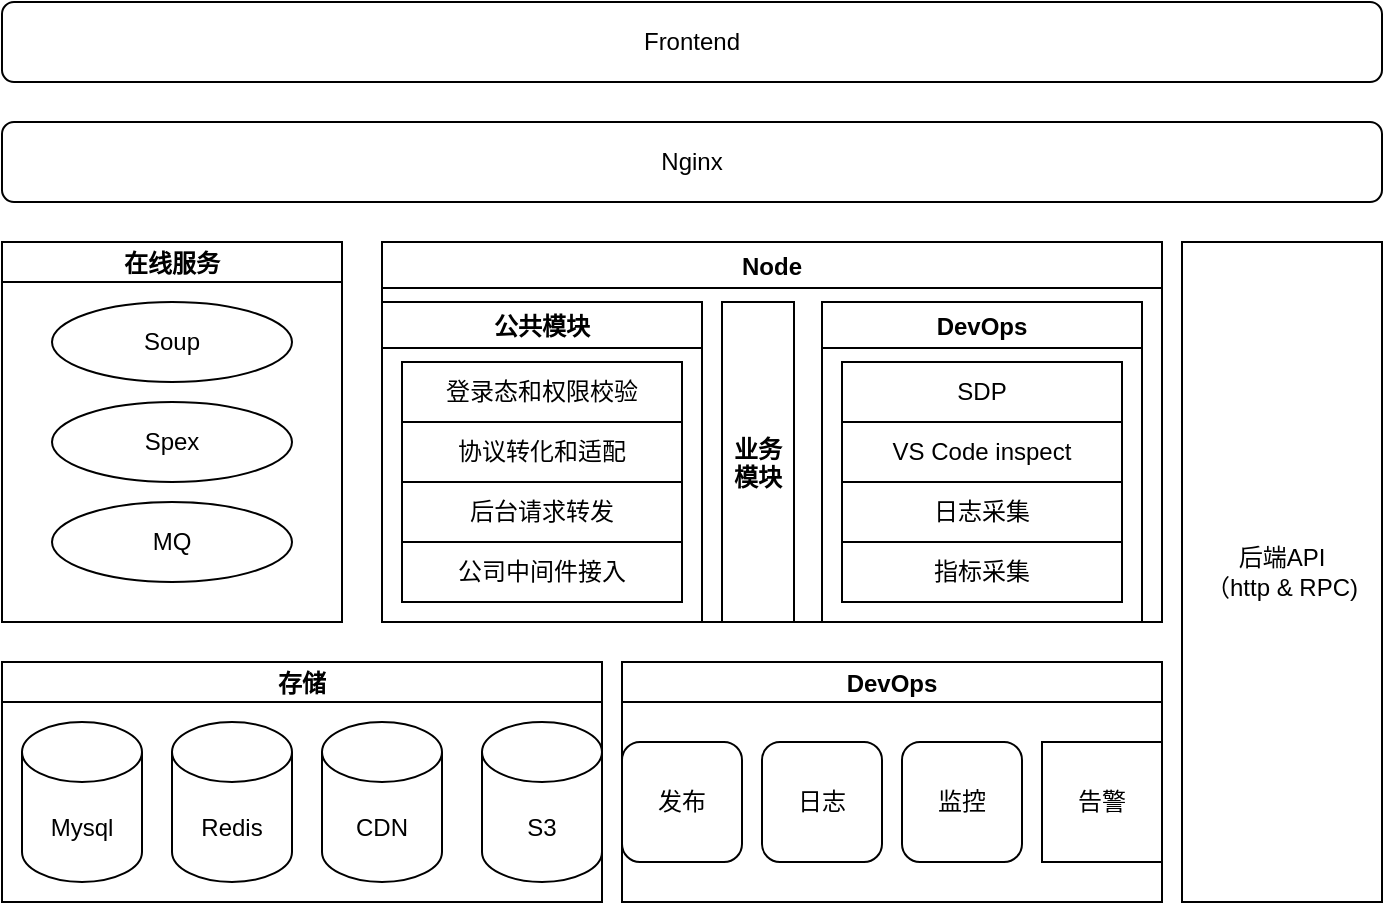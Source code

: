 <mxfile version="16.0.3" type="github" pages="2">
  <diagram id="CtvMSE1Zbj4kbvi3Oi7u" name="Page-1">
    <mxGraphModel dx="1298" dy="809" grid="1" gridSize="10" guides="1" tooltips="1" connect="1" arrows="1" fold="1" page="1" pageScale="1" pageWidth="827" pageHeight="1169" math="0" shadow="0">
      <root>
        <mxCell id="0" />
        <mxCell id="1" parent="0" />
        <mxCell id="_omh7h0iEEWNdFNj-oxz-1" value="Nginx" style="rounded=1;whiteSpace=wrap;html=1;" vertex="1" parent="1">
          <mxGeometry x="60" y="90" width="690" height="40" as="geometry" />
        </mxCell>
        <mxCell id="_omh7h0iEEWNdFNj-oxz-11" value="在线服务" style="swimlane;startSize=20;" vertex="1" parent="1">
          <mxGeometry x="60" y="150" width="170" height="190" as="geometry" />
        </mxCell>
        <mxCell id="_omh7h0iEEWNdFNj-oxz-5" value="Soup" style="ellipse;whiteSpace=wrap;html=1;" vertex="1" parent="_omh7h0iEEWNdFNj-oxz-11">
          <mxGeometry x="25" y="30" width="120" height="40" as="geometry" />
        </mxCell>
        <mxCell id="_omh7h0iEEWNdFNj-oxz-6" value="Spex" style="ellipse;whiteSpace=wrap;html=1;" vertex="1" parent="_omh7h0iEEWNdFNj-oxz-11">
          <mxGeometry x="25" y="80" width="120" height="40" as="geometry" />
        </mxCell>
        <mxCell id="_omh7h0iEEWNdFNj-oxz-18" value="MQ" style="ellipse;whiteSpace=wrap;html=1;" vertex="1" parent="_omh7h0iEEWNdFNj-oxz-11">
          <mxGeometry x="25" y="130" width="120" height="40" as="geometry" />
        </mxCell>
        <mxCell id="_omh7h0iEEWNdFNj-oxz-12" value="存储" style="swimlane;startSize=20;" vertex="1" parent="1">
          <mxGeometry x="60" y="360" width="300" height="120" as="geometry">
            <mxRectangle x="230" y="370" width="60" height="20" as="alternateBounds" />
          </mxGeometry>
        </mxCell>
        <mxCell id="_omh7h0iEEWNdFNj-oxz-13" value="Mysql" style="shape=cylinder3;whiteSpace=wrap;html=1;boundedLbl=1;backgroundOutline=1;size=15;" vertex="1" parent="_omh7h0iEEWNdFNj-oxz-12">
          <mxGeometry x="10" y="30" width="60" height="80" as="geometry" />
        </mxCell>
        <mxCell id="_omh7h0iEEWNdFNj-oxz-14" value="Redis" style="shape=cylinder3;whiteSpace=wrap;html=1;boundedLbl=1;backgroundOutline=1;size=15;" vertex="1" parent="_omh7h0iEEWNdFNj-oxz-12">
          <mxGeometry x="85" y="30" width="60" height="80" as="geometry" />
        </mxCell>
        <mxCell id="_omh7h0iEEWNdFNj-oxz-15" value="CDN" style="shape=cylinder3;whiteSpace=wrap;html=1;boundedLbl=1;backgroundOutline=1;size=15;" vertex="1" parent="_omh7h0iEEWNdFNj-oxz-12">
          <mxGeometry x="160" y="30" width="60" height="80" as="geometry" />
        </mxCell>
        <mxCell id="_omh7h0iEEWNdFNj-oxz-16" value="S3" style="shape=cylinder3;whiteSpace=wrap;html=1;boundedLbl=1;backgroundOutline=1;size=15;" vertex="1" parent="_omh7h0iEEWNdFNj-oxz-12">
          <mxGeometry x="240" y="30" width="60" height="80" as="geometry" />
        </mxCell>
        <mxCell id="_omh7h0iEEWNdFNj-oxz-19" value="DevOps" style="swimlane;startSize=20;" vertex="1" parent="1">
          <mxGeometry x="370" y="360" width="270" height="120" as="geometry">
            <mxRectangle x="230" y="370" width="60" height="20" as="alternateBounds" />
          </mxGeometry>
        </mxCell>
        <mxCell id="_omh7h0iEEWNdFNj-oxz-25" value="发布" style="rounded=1;whiteSpace=wrap;html=1;" vertex="1" parent="_omh7h0iEEWNdFNj-oxz-19">
          <mxGeometry y="40" width="60" height="60" as="geometry" />
        </mxCell>
        <mxCell id="_omh7h0iEEWNdFNj-oxz-26" value="日志" style="rounded=1;whiteSpace=wrap;html=1;" vertex="1" parent="_omh7h0iEEWNdFNj-oxz-19">
          <mxGeometry x="70" y="40" width="60" height="60" as="geometry" />
        </mxCell>
        <mxCell id="_omh7h0iEEWNdFNj-oxz-27" value="监控" style="rounded=1;whiteSpace=wrap;html=1;" vertex="1" parent="_omh7h0iEEWNdFNj-oxz-19">
          <mxGeometry x="140" y="40" width="60" height="60" as="geometry" />
        </mxCell>
        <mxCell id="_omh7h0iEEWNdFNj-oxz-28" value="告警" style="rounded=1;whiteSpace=wrap;html=1;arcSize=0;" vertex="1" parent="_omh7h0iEEWNdFNj-oxz-19">
          <mxGeometry x="210" y="40" width="60" height="60" as="geometry" />
        </mxCell>
        <mxCell id="_omh7h0iEEWNdFNj-oxz-30" value="后端API&lt;br&gt;（http &amp;amp; RPC)" style="rounded=0;whiteSpace=wrap;html=1;" vertex="1" parent="1">
          <mxGeometry x="650" y="150" width="100" height="330" as="geometry" />
        </mxCell>
        <mxCell id="_omh7h0iEEWNdFNj-oxz-32" value="Frontend" style="rounded=1;whiteSpace=wrap;html=1;" vertex="1" parent="1">
          <mxGeometry x="60" y="30" width="690" height="40" as="geometry" />
        </mxCell>
        <mxCell id="_omh7h0iEEWNdFNj-oxz-33" value="Node" style="swimlane;" vertex="1" parent="1">
          <mxGeometry x="250" y="150" width="390" height="190" as="geometry" />
        </mxCell>
        <mxCell id="_omh7h0iEEWNdFNj-oxz-38" value="公共模块" style="swimlane;" vertex="1" parent="_omh7h0iEEWNdFNj-oxz-33">
          <mxGeometry y="30" width="160" height="160" as="geometry" />
        </mxCell>
        <mxCell id="_omh7h0iEEWNdFNj-oxz-35" value="后台请求转发" style="rounded=0;whiteSpace=wrap;html=1;" vertex="1" parent="_omh7h0iEEWNdFNj-oxz-38">
          <mxGeometry x="10" y="90" width="140" height="30" as="geometry" />
        </mxCell>
        <mxCell id="_omh7h0iEEWNdFNj-oxz-36" value="协议转化和适配" style="rounded=0;whiteSpace=wrap;html=1;" vertex="1" parent="_omh7h0iEEWNdFNj-oxz-38">
          <mxGeometry x="10" y="60" width="140" height="30" as="geometry" />
        </mxCell>
        <mxCell id="_omh7h0iEEWNdFNj-oxz-34" value="登录态和权限校验" style="rounded=0;whiteSpace=wrap;html=1;" vertex="1" parent="_omh7h0iEEWNdFNj-oxz-38">
          <mxGeometry x="10" y="30" width="140" height="30" as="geometry" />
        </mxCell>
        <mxCell id="_omh7h0iEEWNdFNj-oxz-39" value="公司中间件接入" style="rounded=0;whiteSpace=wrap;html=1;" vertex="1" parent="_omh7h0iEEWNdFNj-oxz-38">
          <mxGeometry x="10" y="120" width="140" height="30" as="geometry" />
        </mxCell>
        <mxCell id="_omh7h0iEEWNdFNj-oxz-40" value="DevOps" style="swimlane;" vertex="1" parent="_omh7h0iEEWNdFNj-oxz-33">
          <mxGeometry x="220" y="30" width="160" height="160" as="geometry" />
        </mxCell>
        <mxCell id="_omh7h0iEEWNdFNj-oxz-41" value="日志采集" style="rounded=0;whiteSpace=wrap;html=1;" vertex="1" parent="_omh7h0iEEWNdFNj-oxz-40">
          <mxGeometry x="10" y="90" width="140" height="30" as="geometry" />
        </mxCell>
        <mxCell id="_omh7h0iEEWNdFNj-oxz-42" value="VS Code inspect" style="rounded=0;whiteSpace=wrap;html=1;" vertex="1" parent="_omh7h0iEEWNdFNj-oxz-40">
          <mxGeometry x="10" y="60" width="140" height="30" as="geometry" />
        </mxCell>
        <mxCell id="_omh7h0iEEWNdFNj-oxz-43" value="SDP" style="rounded=0;whiteSpace=wrap;html=1;" vertex="1" parent="_omh7h0iEEWNdFNj-oxz-40">
          <mxGeometry x="10" y="30" width="140" height="30" as="geometry" />
        </mxCell>
        <mxCell id="_omh7h0iEEWNdFNj-oxz-44" value="指标采集" style="rounded=0;whiteSpace=wrap;html=1;" vertex="1" parent="_omh7h0iEEWNdFNj-oxz-40">
          <mxGeometry x="10" y="120" width="140" height="30" as="geometry" />
        </mxCell>
        <mxCell id="_omh7h0iEEWNdFNj-oxz-45" value="业务&#xa;模块" style="swimlane;startSize=160;" vertex="1" parent="_omh7h0iEEWNdFNj-oxz-33">
          <mxGeometry x="170" y="30" width="36" height="160" as="geometry" />
        </mxCell>
      </root>
    </mxGraphModel>
  </diagram>
  <diagram id="k-ERKfIDGBr4oISlp8fD" name="Page-2">
    <mxGraphModel dx="2125" dy="809" grid="1" gridSize="10" guides="1" tooltips="1" connect="1" arrows="1" fold="1" page="1" pageScale="1" pageWidth="827" pageHeight="1169" math="0" shadow="0">
      <root>
        <mxCell id="Sr8FCaOU_ZHiuoabrU9N-0" />
        <mxCell id="Sr8FCaOU_ZHiuoabrU9N-1" parent="Sr8FCaOU_ZHiuoabrU9N-0" />
        <mxCell id="g99SLsFv9ZjzwcPQnWwh-0" value="Nginx （SRE)" style="rounded=1;whiteSpace=wrap;html=1;" vertex="1" parent="Sr8FCaOU_ZHiuoabrU9N-1">
          <mxGeometry y="510" width="660" height="40" as="geometry" />
        </mxCell>
        <mxCell id="wr5LOfuqRqgI25RVpkvA-0" value="&lt;span&gt;Mysql / redis / clickhouse / USS&lt;/span&gt;" style="shape=cylinder3;whiteSpace=wrap;html=1;boundedLbl=1;backgroundOutline=1;size=15;" vertex="1" parent="Sr8FCaOU_ZHiuoabrU9N-1">
          <mxGeometry y="1020" width="490" height="70" as="geometry" />
        </mxCell>
        <mxCell id="wr5LOfuqRqgI25RVpkvA-2" value="Node" style="swimlane;" vertex="1" parent="Sr8FCaOU_ZHiuoabrU9N-1">
          <mxGeometry y="560" width="490" height="440" as="geometry" />
        </mxCell>
        <mxCell id="wr5LOfuqRqgI25RVpkvA-21" value="Kopiest" style="swimlane;startSize=0;fontSize=14;fillColor=#ffe6cc;strokeColor=#d79b00;dashed=1;" vertex="1" parent="wr5LOfuqRqgI25RVpkvA-2">
          <mxGeometry y="290" width="490" height="150" as="geometry" />
        </mxCell>
        <mxCell id="wr5LOfuqRqgI25RVpkvA-23" value="kopiest-soup" style="rounded=1;whiteSpace=wrap;html=1;fillColor=#fff2cc;strokeColor=#d6b656;" vertex="1" parent="wr5LOfuqRqgI25RVpkvA-21">
          <mxGeometry x="120" y="30" width="100" height="30" as="geometry" />
        </mxCell>
        <mxCell id="wr5LOfuqRqgI25RVpkvA-26" value="kopiest-healthcheck" style="rounded=1;whiteSpace=wrap;html=1;" vertex="1" parent="wr5LOfuqRqgI25RVpkvA-21">
          <mxGeometry x="228.5" y="30" width="125" height="30" as="geometry" />
        </mxCell>
        <mxCell id="wr5LOfuqRqgI25RVpkvA-27" value="kopiest-redis" style="rounded=1;whiteSpace=wrap;html=1;" vertex="1" parent="wr5LOfuqRqgI25RVpkvA-21">
          <mxGeometry x="135" y="70" width="110" height="30" as="geometry" />
        </mxCell>
        <mxCell id="wr5LOfuqRqgI25RVpkvA-28" value="kopiest-cache" style="rounded=1;whiteSpace=wrap;html=1;" vertex="1" parent="wr5LOfuqRqgI25RVpkvA-21">
          <mxGeometry x="253.5" y="70" width="100" height="30" as="geometry" />
        </mxCell>
        <mxCell id="wr5LOfuqRqgI25RVpkvA-31" value="File" style="rounded=1;whiteSpace=wrap;html=1;fillColor=#f8cecc;strokeColor=#b85450;" vertex="1" parent="wr5LOfuqRqgI25RVpkvA-21">
          <mxGeometry x="135" y="110" width="105" height="30" as="geometry" />
        </mxCell>
        <mxCell id="wr5LOfuqRqgI25RVpkvA-32" value="Prototype" style="rounded=1;whiteSpace=wrap;html=1;fillColor=#f8cecc;strokeColor=#b85450;" vertex="1" parent="wr5LOfuqRqgI25RVpkvA-21">
          <mxGeometry x="253.5" y="110" width="100" height="30" as="geometry" />
        </mxCell>
        <mxCell id="wr5LOfuqRqgI25RVpkvA-24" value="kopiest-logger" style="rounded=1;whiteSpace=wrap;html=1;fillColor=#e1d5e7;strokeColor=#9673a6;" vertex="1" parent="wr5LOfuqRqgI25RVpkvA-21">
          <mxGeometry x="363.5" y="30" width="100" height="30" as="geometry" />
        </mxCell>
        <mxCell id="wr5LOfuqRqgI25RVpkvA-29" value="kopiest-audit" style="rounded=1;whiteSpace=wrap;html=1;fillColor=#dae8fc;strokeColor=#6c8ebf;" vertex="1" parent="wr5LOfuqRqgI25RVpkvA-21">
          <mxGeometry x="364" y="70" width="100" height="30" as="geometry" />
        </mxCell>
        <mxCell id="wr5LOfuqRqgI25RVpkvA-25" value="kopiest-config" style="rounded=1;whiteSpace=wrap;html=1;" vertex="1" parent="wr5LOfuqRqgI25RVpkvA-21">
          <mxGeometry x="364" y="110" width="100" height="30" as="geometry" />
        </mxCell>
        <mxCell id="wr5LOfuqRqgI25RVpkvA-30" value="APM" style="rounded=1;whiteSpace=wrap;html=1;fillColor=#f8cecc;strokeColor=#b85450;" vertex="1" parent="wr5LOfuqRqgI25RVpkvA-21">
          <mxGeometry x="10" y="110" width="120" height="30" as="geometry" />
        </mxCell>
        <mxCell id="wr5LOfuqRqgI25RVpkvA-33" value="kopiest-clickhouse" style="rounded=1;whiteSpace=wrap;html=1;fillColor=#1ba1e2;strokeColor=#006EAF;fontColor=#ffffff;" vertex="1" parent="wr5LOfuqRqgI25RVpkvA-21">
          <mxGeometry x="10" y="70" width="120" height="30" as="geometry" />
        </mxCell>
        <mxCell id="wr5LOfuqRqgI25RVpkvA-22" value="kopiest-spex" style="rounded=1;whiteSpace=wrap;html=1;fillColor=#dae8fc;strokeColor=#6c8ebf;" vertex="1" parent="wr5LOfuqRqgI25RVpkvA-21">
          <mxGeometry x="10" y="30" width="100" height="30" as="geometry" />
        </mxCell>
        <mxCell id="Kcpnep4Vf1RQCM2zw1zm-1" value="公共模块" style="swimlane;fontSize=14;" vertex="1" parent="wr5LOfuqRqgI25RVpkvA-2">
          <mxGeometry x="10" y="30" width="130" height="240" as="geometry" />
        </mxCell>
        <mxCell id="Kcpnep4Vf1RQCM2zw1zm-2" value="登录态" style="rounded=1;whiteSpace=wrap;html=1;dashed=1;fontSize=14;fillColor=#f5f5f5;fontColor=#333333;strokeColor=#666666;" vertex="1" parent="Kcpnep4Vf1RQCM2zw1zm-1">
          <mxGeometry x="5" y="30" width="120" height="20" as="geometry" />
        </mxCell>
        <mxCell id="Kcpnep4Vf1RQCM2zw1zm-3" value="权限校验" style="rounded=1;whiteSpace=wrap;html=1;dashed=1;fontSize=14;fillColor=#f5f5f5;fontColor=#333333;strokeColor=#666666;" vertex="1" parent="Kcpnep4Vf1RQCM2zw1zm-1">
          <mxGeometry x="5" y="50" width="120" height="20" as="geometry" />
        </mxCell>
        <mxCell id="Kcpnep4Vf1RQCM2zw1zm-4" value="错误处理" style="rounded=1;whiteSpace=wrap;html=1;dashed=1;fontSize=14;fillColor=#f5f5f5;fontColor=#333333;strokeColor=#666666;" vertex="1" parent="Kcpnep4Vf1RQCM2zw1zm-1">
          <mxGeometry x="5" y="70" width="120" height="20" as="geometry" />
        </mxCell>
        <mxCell id="Kcpnep4Vf1RQCM2zw1zm-5" value="请求拦截" style="rounded=1;whiteSpace=wrap;html=1;dashed=1;fontSize=14;fillColor=#f5f5f5;fontColor=#333333;strokeColor=#666666;" vertex="1" parent="Kcpnep4Vf1RQCM2zw1zm-1">
          <mxGeometry x="5" y="90" width="120" height="20" as="geometry" />
        </mxCell>
        <mxCell id="Kcpnep4Vf1RQCM2zw1zm-6" value="参数校验" style="rounded=1;whiteSpace=wrap;html=1;dashed=1;fontSize=14;fillColor=#f5f5f5;fontColor=#333333;strokeColor=#666666;" vertex="1" parent="Kcpnep4Vf1RQCM2zw1zm-1">
          <mxGeometry x="5" y="110" width="120" height="20" as="geometry" />
        </mxCell>
        <mxCell id="Kcpnep4Vf1RQCM2zw1zm-7" value="日志格式" style="rounded=1;whiteSpace=wrap;html=1;dashed=1;fontSize=14;fillColor=#f5f5f5;fontColor=#333333;strokeColor=#666666;" vertex="1" parent="Kcpnep4Vf1RQCM2zw1zm-1">
          <mxGeometry x="5" y="130" width="120" height="20" as="geometry" />
        </mxCell>
        <mxCell id="Kcpnep4Vf1RQCM2zw1zm-8" value="接口监控" style="rounded=1;whiteSpace=wrap;html=1;dashed=1;fontSize=14;fillColor=#f5f5f5;fontColor=#333333;strokeColor=#666666;" vertex="1" parent="Kcpnep4Vf1RQCM2zw1zm-1">
          <mxGeometry x="5" y="150" width="120" height="20" as="geometry" />
        </mxCell>
        <mxCell id="Kcpnep4Vf1RQCM2zw1zm-9" value="属性上报" style="rounded=1;whiteSpace=wrap;html=1;dashed=1;fontSize=14;fillColor=#f5f5f5;fontColor=#333333;strokeColor=#666666;" vertex="1" parent="Kcpnep4Vf1RQCM2zw1zm-1">
          <mxGeometry x="5" y="170" width="120" height="20" as="geometry" />
        </mxCell>
        <mxCell id="Kcpnep4Vf1RQCM2zw1zm-10" value="运营相关" style="swimlane;fontSize=14;" vertex="1" parent="wr5LOfuqRqgI25RVpkvA-2">
          <mxGeometry x="180" y="30" width="130" height="240" as="geometry" />
        </mxCell>
        <mxCell id="Kcpnep4Vf1RQCM2zw1zm-11" value="基础镜像" style="rounded=1;whiteSpace=wrap;html=1;dashed=1;fontSize=14;fillColor=#f5f5f5;fontColor=#333333;strokeColor=#666666;" vertex="1" parent="Kcpnep4Vf1RQCM2zw1zm-10">
          <mxGeometry x="5" y="30" width="120" height="20" as="geometry" />
        </mxCell>
        <mxCell id="Kcpnep4Vf1RQCM2zw1zm-12" value="进程守护" style="rounded=1;whiteSpace=wrap;html=1;dashed=1;fontSize=14;fillColor=#f5f5f5;fontColor=#333333;strokeColor=#666666;" vertex="1" parent="Kcpnep4Vf1RQCM2zw1zm-10">
          <mxGeometry x="5" y="50" width="120" height="20" as="geometry" />
        </mxCell>
        <mxCell id="Kcpnep4Vf1RQCM2zw1zm-13" value="健康上报" style="rounded=1;whiteSpace=wrap;html=1;dashed=1;fontSize=14;fillColor=#f5f5f5;fontColor=#333333;strokeColor=#666666;" vertex="1" parent="Kcpnep4Vf1RQCM2zw1zm-10">
          <mxGeometry x="5" y="70" width="120" height="20" as="geometry" />
        </mxCell>
        <mxCell id="Kcpnep4Vf1RQCM2zw1zm-14" value="过载重启" style="rounded=1;whiteSpace=wrap;html=1;dashed=1;fontSize=14;fillColor=#f5f5f5;fontColor=#333333;strokeColor=#666666;" vertex="1" parent="Kcpnep4Vf1RQCM2zw1zm-10">
          <mxGeometry x="5" y="90" width="120" height="20" as="geometry" />
        </mxCell>
        <mxCell id="Kcpnep4Vf1RQCM2zw1zm-15" value="扩缩容策略" style="rounded=1;whiteSpace=wrap;html=1;dashed=1;fontSize=14;fillColor=#f5f5f5;fontColor=#333333;strokeColor=#666666;" vertex="1" parent="Kcpnep4Vf1RQCM2zw1zm-10">
          <mxGeometry x="5" y="110" width="120" height="20" as="geometry" />
        </mxCell>
        <mxCell id="Kcpnep4Vf1RQCM2zw1zm-16" value="接口监控" style="rounded=1;whiteSpace=wrap;html=1;dashed=1;fontSize=14;fillColor=#f5f5f5;fontColor=#333333;strokeColor=#666666;" vertex="1" parent="Kcpnep4Vf1RQCM2zw1zm-10">
          <mxGeometry x="5" y="130" width="120" height="20" as="geometry" />
        </mxCell>
        <mxCell id="Kcpnep4Vf1RQCM2zw1zm-17" value="过载告警" style="rounded=1;whiteSpace=wrap;html=1;dashed=1;fontSize=14;fillColor=#f5f5f5;fontColor=#333333;strokeColor=#666666;" vertex="1" parent="Kcpnep4Vf1RQCM2zw1zm-10">
          <mxGeometry x="5" y="150" width="120" height="20" as="geometry" />
        </mxCell>
        <mxCell id="Mthmys83MmUu0BxUl7Oh-1" value="运营系统自动接入" style="rounded=1;whiteSpace=wrap;html=1;dashed=1;fontSize=14;fillColor=#f5f5f5;fontColor=#333333;strokeColor=#666666;" vertex="1" parent="Kcpnep4Vf1RQCM2zw1zm-10">
          <mxGeometry x="5" y="170" width="120" height="20" as="geometry" />
        </mxCell>
        <mxCell id="Kcpnep4Vf1RQCM2zw1zm-19" value="开发相关" style="swimlane;fontSize=14;" vertex="1" parent="wr5LOfuqRqgI25RVpkvA-2">
          <mxGeometry x="349" y="30" width="130" height="240" as="geometry" />
        </mxCell>
        <mxCell id="Kcpnep4Vf1RQCM2zw1zm-20" value="Typescript" style="rounded=1;whiteSpace=wrap;html=1;dashed=1;fontSize=14;fillColor=#f5f5f5;fontColor=#333333;strokeColor=#666666;" vertex="1" parent="Kcpnep4Vf1RQCM2zw1zm-19">
          <mxGeometry x="5" y="50" width="120" height="20" as="geometry" />
        </mxCell>
        <mxCell id="Kcpnep4Vf1RQCM2zw1zm-21" value="eslint" style="rounded=1;whiteSpace=wrap;html=1;dashed=1;fontSize=14;fillColor=#f5f5f5;fontColor=#333333;strokeColor=#666666;" vertex="1" parent="Kcpnep4Vf1RQCM2zw1zm-19">
          <mxGeometry x="5" y="70" width="120" height="20" as="geometry" />
        </mxCell>
        <mxCell id="Kcpnep4Vf1RQCM2zw1zm-22" value="代码格式化" style="rounded=1;whiteSpace=wrap;html=1;dashed=1;fontSize=14;fillColor=#f5f5f5;fontColor=#333333;strokeColor=#666666;" vertex="1" parent="Kcpnep4Vf1RQCM2zw1zm-19">
          <mxGeometry x="5" y="70" width="120" height="20" as="geometry" />
        </mxCell>
        <mxCell id="Kcpnep4Vf1RQCM2zw1zm-23" value="自动升级" style="rounded=1;whiteSpace=wrap;html=1;dashed=1;fontSize=14;fillColor=#f5f5f5;fontColor=#333333;strokeColor=#666666;" vertex="1" parent="Kcpnep4Vf1RQCM2zw1zm-19">
          <mxGeometry x="5" y="90" width="120" height="20" as="geometry" />
        </mxCell>
        <mxCell id="Kcpnep4Vf1RQCM2zw1zm-24" value="remote inpect" style="rounded=1;whiteSpace=wrap;html=1;dashed=1;fontSize=14;fillColor=#f5f5f5;fontColor=#333333;strokeColor=#666666;" vertex="1" parent="Kcpnep4Vf1RQCM2zw1zm-19">
          <mxGeometry x="5" y="110" width="120" height="20" as="geometry" />
        </mxCell>
        <mxCell id="Kcpnep4Vf1RQCM2zw1zm-27" value="接口规范" style="rounded=1;whiteSpace=wrap;html=1;dashed=1;fontSize=14;fillColor=#f5f5f5;fontColor=#333333;strokeColor=#666666;" vertex="1" parent="Kcpnep4Vf1RQCM2zw1zm-19">
          <mxGeometry x="5" y="130" width="120" height="20" as="geometry" />
        </mxCell>
        <mxCell id="Mthmys83MmUu0BxUl7Oh-2" value="脚手架" style="rounded=1;whiteSpace=wrap;html=1;dashed=1;fontSize=14;fillColor=#f5f5f5;fontColor=#333333;strokeColor=#666666;" vertex="1" parent="Kcpnep4Vf1RQCM2zw1zm-19">
          <mxGeometry x="5" y="30" width="120" height="20" as="geometry" />
        </mxCell>
        <mxCell id="wr5LOfuqRqgI25RVpkvA-19" style="edgeStyle=orthogonalEdgeStyle;rounded=0;orthogonalLoop=1;jettySize=auto;html=1;fontSize=14;" edge="1" parent="Sr8FCaOU_ZHiuoabrU9N-1" source="wr5LOfuqRqgI25RVpkvA-33" target="wr5LOfuqRqgI25RVpkvA-20">
          <mxGeometry relative="1" as="geometry">
            <mxPoint x="-30" y="925" as="targetPoint" />
            <mxPoint x="20" y="935" as="sourcePoint" />
          </mxGeometry>
        </mxCell>
        <mxCell id="wr5LOfuqRqgI25RVpkvA-20" value="By Keyu" style="text;html=1;align=center;verticalAlign=middle;resizable=0;points=[];autosize=1;strokeColor=none;fillColor=none;fontSize=14;" vertex="1" parent="Sr8FCaOU_ZHiuoabrU9N-1">
          <mxGeometry x="-80" y="925" width="70" height="20" as="geometry" />
        </mxCell>
        <mxCell id="qa6MyWTtmKHlhfGoCFT_-0" value="支撑系统" style="rounded=0;whiteSpace=wrap;html=1;labelBackgroundColor=none;fontSize=12;fontColor=#4D4D4D;verticalAlign=top;dashed=1;" vertex="1" parent="Sr8FCaOU_ZHiuoabrU9N-1">
          <mxGeometry x="510" y="720" width="150" height="370" as="geometry" />
        </mxCell>
        <mxCell id="qa6MyWTtmKHlhfGoCFT_-1" value="grafana" style="rounded=0;whiteSpace=wrap;html=1;verticalAlign=middle;align=center;" vertex="1" parent="Sr8FCaOU_ZHiuoabrU9N-1">
          <mxGeometry x="525" y="920" width="120" height="40" as="geometry" />
        </mxCell>
        <mxCell id="qa6MyWTtmKHlhfGoCFT_-2" value="Shopee Log Platform" style="rounded=0;whiteSpace=wrap;html=1;fillColor=#e1d5e7;strokeColor=#9673a6;" vertex="1" parent="Sr8FCaOU_ZHiuoabrU9N-1">
          <mxGeometry x="525" y="870" width="120" height="40" as="geometry" />
        </mxCell>
        <mxCell id="qa6MyWTtmKHlhfGoCFT_-3" value="Soup" style="rounded=0;whiteSpace=wrap;html=1;fillColor=#fff2cc;strokeColor=#d6b656;" vertex="1" parent="Sr8FCaOU_ZHiuoabrU9N-1">
          <mxGeometry x="525" y="815" width="120" height="40" as="geometry" />
        </mxCell>
        <mxCell id="qa6MyWTtmKHlhfGoCFT_-4" value="SPACE" style="rounded=0;whiteSpace=wrap;html=1;" vertex="1" parent="Sr8FCaOU_ZHiuoabrU9N-1">
          <mxGeometry x="525" y="760" width="120" height="40" as="geometry" />
        </mxCell>
        <mxCell id="qa6MyWTtmKHlhfGoCFT_-5" value="Spex" style="rounded=0;whiteSpace=wrap;html=1;verticalAlign=middle;align=center;fillColor=#dae8fc;strokeColor=#6c8ebf;" vertex="1" parent="Sr8FCaOU_ZHiuoabrU9N-1">
          <mxGeometry x="525" y="970" width="120" height="40" as="geometry" />
        </mxCell>
        <mxCell id="qa6MyWTtmKHlhfGoCFT_-6" value="配置系统" style="rounded=0;whiteSpace=wrap;html=1;verticalAlign=middle;align=center;" vertex="1" parent="Sr8FCaOU_ZHiuoabrU9N-1">
          <mxGeometry x="525" y="1020" width="120" height="40" as="geometry" />
        </mxCell>
        <mxCell id="qa6MyWTtmKHlhfGoCFT_-7" value="后端服务&lt;br&gt;Http &amp;amp; RPC" style="ellipse;shape=cloud;whiteSpace=wrap;html=1;dashed=1;fontSize=14;" vertex="1" parent="Sr8FCaOU_ZHiuoabrU9N-1">
          <mxGeometry x="505" y="560" width="160" height="130" as="geometry" />
        </mxCell>
        <mxCell id="Mthmys83MmUu0BxUl7Oh-0" value="Frontend" style="rounded=1;whiteSpace=wrap;html=1;" vertex="1" parent="Sr8FCaOU_ZHiuoabrU9N-1">
          <mxGeometry y="460" width="660" height="40" as="geometry" />
        </mxCell>
      </root>
    </mxGraphModel>
  </diagram>
</mxfile>
